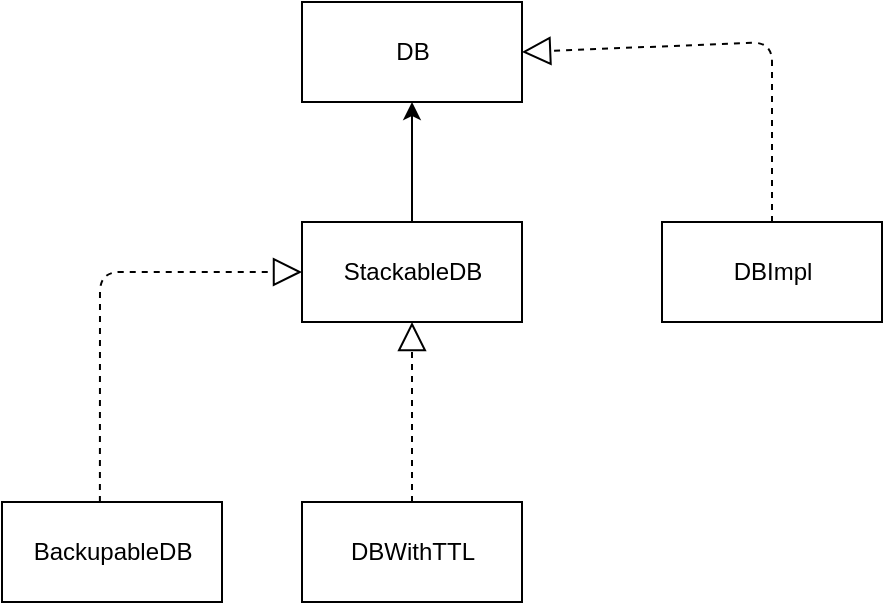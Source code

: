 <mxfile version="13.0.1" type="github">
  <diagram id="z_vCCQttQ4E1YuQUzYef" name="Page-1">
    <mxGraphModel dx="1426" dy="720" grid="1" gridSize="10" guides="1" tooltips="1" connect="1" arrows="1" fold="1" page="1" pageScale="1" pageWidth="827" pageHeight="1169" math="0" shadow="0">
      <root>
        <mxCell id="0" />
        <mxCell id="1" parent="0" />
        <mxCell id="hYsvKlEP_DEyvKOPhKUP-2" value="DB" style="html=1;" vertex="1" parent="1">
          <mxGeometry x="290" y="160" width="110" height="50" as="geometry" />
        </mxCell>
        <mxCell id="hYsvKlEP_DEyvKOPhKUP-6" style="edgeStyle=orthogonalEdgeStyle;rounded=0;orthogonalLoop=1;jettySize=auto;html=1;exitX=0.5;exitY=0;exitDx=0;exitDy=0;entryX=0.5;entryY=1;entryDx=0;entryDy=0;" edge="1" parent="1" source="hYsvKlEP_DEyvKOPhKUP-3" target="hYsvKlEP_DEyvKOPhKUP-2">
          <mxGeometry relative="1" as="geometry" />
        </mxCell>
        <mxCell id="hYsvKlEP_DEyvKOPhKUP-3" value="StackableDB" style="html=1;" vertex="1" parent="1">
          <mxGeometry x="290" y="270" width="110" height="50" as="geometry" />
        </mxCell>
        <mxCell id="hYsvKlEP_DEyvKOPhKUP-4" value="DBWithTTL" style="html=1;" vertex="1" parent="1">
          <mxGeometry x="290" y="410" width="110" height="50" as="geometry" />
        </mxCell>
        <mxCell id="hYsvKlEP_DEyvKOPhKUP-8" value="" style="endArrow=block;dashed=1;endFill=0;endSize=12;html=1;exitX=0.5;exitY=0;exitDx=0;exitDy=0;entryX=0.5;entryY=1;entryDx=0;entryDy=0;" edge="1" parent="1" source="hYsvKlEP_DEyvKOPhKUP-4" target="hYsvKlEP_DEyvKOPhKUP-3">
          <mxGeometry width="160" relative="1" as="geometry">
            <mxPoint x="330" y="370" as="sourcePoint" />
            <mxPoint x="490" y="370" as="targetPoint" />
          </mxGeometry>
        </mxCell>
        <mxCell id="hYsvKlEP_DEyvKOPhKUP-9" value="DBImpl" style="html=1;" vertex="1" parent="1">
          <mxGeometry x="470" y="270" width="110" height="50" as="geometry" />
        </mxCell>
        <mxCell id="hYsvKlEP_DEyvKOPhKUP-10" value="" style="endArrow=block;dashed=1;endFill=0;endSize=12;html=1;entryX=1;entryY=0.5;entryDx=0;entryDy=0;exitX=0.5;exitY=0;exitDx=0;exitDy=0;" edge="1" parent="1" source="hYsvKlEP_DEyvKOPhKUP-9" target="hYsvKlEP_DEyvKOPhKUP-2">
          <mxGeometry width="160" relative="1" as="geometry">
            <mxPoint x="330" y="370" as="sourcePoint" />
            <mxPoint x="490" y="370" as="targetPoint" />
            <Array as="points">
              <mxPoint x="525" y="180" />
            </Array>
          </mxGeometry>
        </mxCell>
        <mxCell id="hYsvKlEP_DEyvKOPhKUP-11" value="BackupableDB" style="html=1;" vertex="1" parent="1">
          <mxGeometry x="140" y="410" width="110" height="50" as="geometry" />
        </mxCell>
        <mxCell id="hYsvKlEP_DEyvKOPhKUP-12" value="" style="endArrow=block;dashed=1;endFill=0;endSize=12;html=1;exitX=0.445;exitY=0;exitDx=0;exitDy=0;exitPerimeter=0;entryX=0;entryY=0.5;entryDx=0;entryDy=0;" edge="1" parent="1" source="hYsvKlEP_DEyvKOPhKUP-11" target="hYsvKlEP_DEyvKOPhKUP-3">
          <mxGeometry width="160" relative="1" as="geometry">
            <mxPoint x="330" y="370" as="sourcePoint" />
            <mxPoint x="340" y="320" as="targetPoint" />
            <Array as="points">
              <mxPoint x="189" y="295" />
            </Array>
          </mxGeometry>
        </mxCell>
      </root>
    </mxGraphModel>
  </diagram>
</mxfile>
